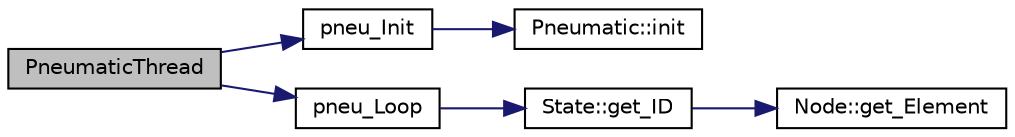 digraph "PneumaticThread"
{
 // INTERACTIVE_SVG=YES
 // LATEX_PDF_SIZE
  edge [fontname="Helvetica",fontsize="10",labelfontname="Helvetica",labelfontsize="10"];
  node [fontname="Helvetica",fontsize="10",shape=record];
  rankdir="LR";
  Node117 [label="PneumaticThread",height=0.2,width=0.4,color="black", fillcolor="grey75", style="filled", fontcolor="black",tooltip="Function implementing the Pnematic thread."];
  Node117 -> Node118 [color="midnightblue",fontsize="10",style="solid",fontname="Helvetica"];
  Node118 [label="pneu_Init",height=0.2,width=0.4,color="black", fillcolor="white", style="filled",URL="$pneumatic_8h.html#a17c8bb4272174a9c854ef12b70a4fc7d",tooltip=" "];
  Node118 -> Node119 [color="midnightblue",fontsize="10",style="solid",fontname="Helvetica"];
  Node119 [label="Pneumatic::init",height=0.2,width=0.4,color="black", fillcolor="white", style="filled",URL="$class_pneumatic.html#acd9a0feef491897c33a5b8de4be91491",tooltip=" "];
  Node117 -> Node120 [color="midnightblue",fontsize="10",style="solid",fontname="Helvetica"];
  Node120 [label="pneu_Loop",height=0.2,width=0.4,color="black", fillcolor="white", style="filled",URL="$pneumatic_8h.html#a81636e4c1f39df60d32cc0bab98ba9ad",tooltip=" "];
  Node120 -> Node121 [color="midnightblue",fontsize="10",style="solid",fontname="Helvetica"];
  Node121 [label="State::get_ID",height=0.2,width=0.4,color="black", fillcolor="white", style="filled",URL="$class_state.html#a35209c100512b5122b13b148bbdf48d6",tooltip=" "];
  Node121 -> Node122 [color="midnightblue",fontsize="10",style="solid",fontname="Helvetica"];
  Node122 [label="Node::get_Element",height=0.2,width=0.4,color="black", fillcolor="white", style="filled",URL="$class_node.html#a313d582ccee069999fdf6b9db84c4735",tooltip=" "];
}
